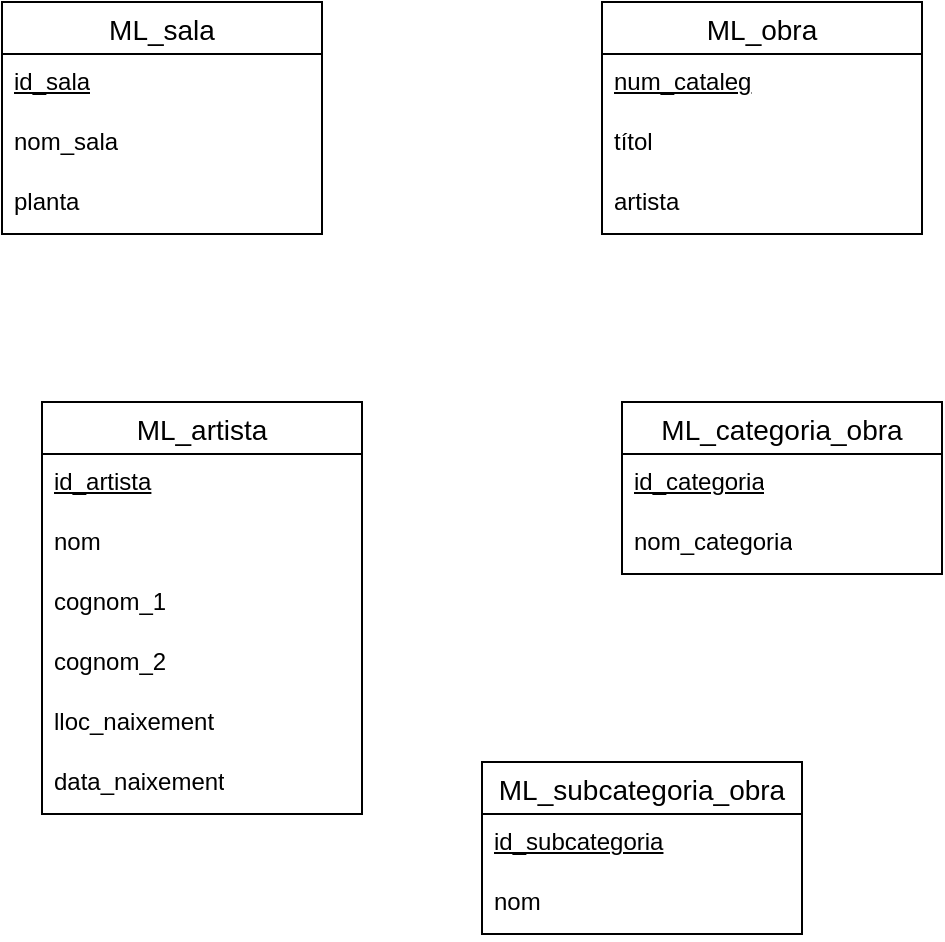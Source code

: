 <mxfile version="24.8.3">
  <diagram name="Pàgina-1" id="2MYZSKgYS-YBOU3WttR9">
    <mxGraphModel dx="1368" dy="788" grid="1" gridSize="10" guides="1" tooltips="1" connect="1" arrows="1" fold="1" page="1" pageScale="1" pageWidth="827" pageHeight="1169" math="0" shadow="0">
      <root>
        <mxCell id="0" />
        <mxCell id="1" parent="0" />
        <mxCell id="SH2_BlAndXMaVn3l2H9Y-1" value="ML_sala" style="swimlane;fontStyle=0;childLayout=stackLayout;horizontal=1;startSize=26;horizontalStack=0;resizeParent=1;resizeParentMax=0;resizeLast=0;collapsible=1;marginBottom=0;align=center;fontSize=14;" vertex="1" parent="1">
          <mxGeometry x="190" y="170" width="160" height="116" as="geometry" />
        </mxCell>
        <mxCell id="SH2_BlAndXMaVn3l2H9Y-2" value="&lt;u&gt;id_sala&lt;/u&gt;" style="text;strokeColor=none;fillColor=none;spacingLeft=4;spacingRight=4;overflow=hidden;rotatable=0;points=[[0,0.5],[1,0.5]];portConstraint=eastwest;fontSize=12;whiteSpace=wrap;html=1;" vertex="1" parent="SH2_BlAndXMaVn3l2H9Y-1">
          <mxGeometry y="26" width="160" height="30" as="geometry" />
        </mxCell>
        <mxCell id="SH2_BlAndXMaVn3l2H9Y-3" value="nom_sala" style="text;strokeColor=none;fillColor=none;spacingLeft=4;spacingRight=4;overflow=hidden;rotatable=0;points=[[0,0.5],[1,0.5]];portConstraint=eastwest;fontSize=12;whiteSpace=wrap;html=1;" vertex="1" parent="SH2_BlAndXMaVn3l2H9Y-1">
          <mxGeometry y="56" width="160" height="30" as="geometry" />
        </mxCell>
        <mxCell id="SH2_BlAndXMaVn3l2H9Y-4" value="planta" style="text;strokeColor=none;fillColor=none;spacingLeft=4;spacingRight=4;overflow=hidden;rotatable=0;points=[[0,0.5],[1,0.5]];portConstraint=eastwest;fontSize=12;whiteSpace=wrap;html=1;" vertex="1" parent="SH2_BlAndXMaVn3l2H9Y-1">
          <mxGeometry y="86" width="160" height="30" as="geometry" />
        </mxCell>
        <mxCell id="SH2_BlAndXMaVn3l2H9Y-9" value="ML_obra" style="swimlane;fontStyle=0;childLayout=stackLayout;horizontal=1;startSize=26;horizontalStack=0;resizeParent=1;resizeParentMax=0;resizeLast=0;collapsible=1;marginBottom=0;align=center;fontSize=14;" vertex="1" parent="1">
          <mxGeometry x="490" y="170" width="160" height="116" as="geometry" />
        </mxCell>
        <mxCell id="SH2_BlAndXMaVn3l2H9Y-10" value="&lt;u&gt;num_cataleg&lt;/u&gt;" style="text;strokeColor=none;fillColor=none;spacingLeft=4;spacingRight=4;overflow=hidden;rotatable=0;points=[[0,0.5],[1,0.5]];portConstraint=eastwest;fontSize=12;whiteSpace=wrap;html=1;" vertex="1" parent="SH2_BlAndXMaVn3l2H9Y-9">
          <mxGeometry y="26" width="160" height="30" as="geometry" />
        </mxCell>
        <mxCell id="SH2_BlAndXMaVn3l2H9Y-11" value="títol" style="text;strokeColor=none;fillColor=none;spacingLeft=4;spacingRight=4;overflow=hidden;rotatable=0;points=[[0,0.5],[1,0.5]];portConstraint=eastwest;fontSize=12;whiteSpace=wrap;html=1;" vertex="1" parent="SH2_BlAndXMaVn3l2H9Y-9">
          <mxGeometry y="56" width="160" height="30" as="geometry" />
        </mxCell>
        <mxCell id="SH2_BlAndXMaVn3l2H9Y-12" value="artista" style="text;strokeColor=none;fillColor=none;spacingLeft=4;spacingRight=4;overflow=hidden;rotatable=0;points=[[0,0.5],[1,0.5]];portConstraint=eastwest;fontSize=12;whiteSpace=wrap;html=1;" vertex="1" parent="SH2_BlAndXMaVn3l2H9Y-9">
          <mxGeometry y="86" width="160" height="30" as="geometry" />
        </mxCell>
        <mxCell id="SH2_BlAndXMaVn3l2H9Y-13" value="ML_categoria_obra" style="swimlane;fontStyle=0;childLayout=stackLayout;horizontal=1;startSize=26;horizontalStack=0;resizeParent=1;resizeParentMax=0;resizeLast=0;collapsible=1;marginBottom=0;align=center;fontSize=14;" vertex="1" parent="1">
          <mxGeometry x="500" y="370" width="160" height="86" as="geometry" />
        </mxCell>
        <mxCell id="SH2_BlAndXMaVn3l2H9Y-14" value="&lt;u&gt;id_categoria&lt;/u&gt;" style="text;strokeColor=none;fillColor=none;spacingLeft=4;spacingRight=4;overflow=hidden;rotatable=0;points=[[0,0.5],[1,0.5]];portConstraint=eastwest;fontSize=12;whiteSpace=wrap;html=1;" vertex="1" parent="SH2_BlAndXMaVn3l2H9Y-13">
          <mxGeometry y="26" width="160" height="30" as="geometry" />
        </mxCell>
        <mxCell id="SH2_BlAndXMaVn3l2H9Y-15" value="nom_categoria" style="text;strokeColor=none;fillColor=none;spacingLeft=4;spacingRight=4;overflow=hidden;rotatable=0;points=[[0,0.5],[1,0.5]];portConstraint=eastwest;fontSize=12;whiteSpace=wrap;html=1;" vertex="1" parent="SH2_BlAndXMaVn3l2H9Y-13">
          <mxGeometry y="56" width="160" height="30" as="geometry" />
        </mxCell>
        <mxCell id="SH2_BlAndXMaVn3l2H9Y-17" value="ML_artista" style="swimlane;fontStyle=0;childLayout=stackLayout;horizontal=1;startSize=26;horizontalStack=0;resizeParent=1;resizeParentMax=0;resizeLast=0;collapsible=1;marginBottom=0;align=center;fontSize=14;" vertex="1" parent="1">
          <mxGeometry x="210" y="370" width="160" height="206" as="geometry" />
        </mxCell>
        <mxCell id="SH2_BlAndXMaVn3l2H9Y-18" value="&lt;u&gt;id_artista&lt;/u&gt;" style="text;strokeColor=none;fillColor=none;spacingLeft=4;spacingRight=4;overflow=hidden;rotatable=0;points=[[0,0.5],[1,0.5]];portConstraint=eastwest;fontSize=12;whiteSpace=wrap;html=1;" vertex="1" parent="SH2_BlAndXMaVn3l2H9Y-17">
          <mxGeometry y="26" width="160" height="30" as="geometry" />
        </mxCell>
        <mxCell id="SH2_BlAndXMaVn3l2H9Y-19" value="nom" style="text;strokeColor=none;fillColor=none;spacingLeft=4;spacingRight=4;overflow=hidden;rotatable=0;points=[[0,0.5],[1,0.5]];portConstraint=eastwest;fontSize=12;whiteSpace=wrap;html=1;" vertex="1" parent="SH2_BlAndXMaVn3l2H9Y-17">
          <mxGeometry y="56" width="160" height="30" as="geometry" />
        </mxCell>
        <mxCell id="SH2_BlAndXMaVn3l2H9Y-20" value="cognom_1" style="text;strokeColor=none;fillColor=none;spacingLeft=4;spacingRight=4;overflow=hidden;rotatable=0;points=[[0,0.5],[1,0.5]];portConstraint=eastwest;fontSize=12;whiteSpace=wrap;html=1;" vertex="1" parent="SH2_BlAndXMaVn3l2H9Y-17">
          <mxGeometry y="86" width="160" height="30" as="geometry" />
        </mxCell>
        <mxCell id="SH2_BlAndXMaVn3l2H9Y-24" value="cognom_2" style="text;strokeColor=none;fillColor=none;spacingLeft=4;spacingRight=4;overflow=hidden;rotatable=0;points=[[0,0.5],[1,0.5]];portConstraint=eastwest;fontSize=12;whiteSpace=wrap;html=1;" vertex="1" parent="SH2_BlAndXMaVn3l2H9Y-17">
          <mxGeometry y="116" width="160" height="30" as="geometry" />
        </mxCell>
        <mxCell id="SH2_BlAndXMaVn3l2H9Y-23" value="lloc_naixement" style="text;strokeColor=none;fillColor=none;spacingLeft=4;spacingRight=4;overflow=hidden;rotatable=0;points=[[0,0.5],[1,0.5]];portConstraint=eastwest;fontSize=12;whiteSpace=wrap;html=1;" vertex="1" parent="SH2_BlAndXMaVn3l2H9Y-17">
          <mxGeometry y="146" width="160" height="30" as="geometry" />
        </mxCell>
        <mxCell id="SH2_BlAndXMaVn3l2H9Y-22" value="data_naixement" style="text;strokeColor=none;fillColor=none;spacingLeft=4;spacingRight=4;overflow=hidden;rotatable=0;points=[[0,0.5],[1,0.5]];portConstraint=eastwest;fontSize=12;whiteSpace=wrap;html=1;" vertex="1" parent="SH2_BlAndXMaVn3l2H9Y-17">
          <mxGeometry y="176" width="160" height="30" as="geometry" />
        </mxCell>
        <mxCell id="SH2_BlAndXMaVn3l2H9Y-25" value="ML_subcategoria_obra" style="swimlane;fontStyle=0;childLayout=stackLayout;horizontal=1;startSize=26;horizontalStack=0;resizeParent=1;resizeParentMax=0;resizeLast=0;collapsible=1;marginBottom=0;align=center;fontSize=14;" vertex="1" parent="1">
          <mxGeometry x="430" y="550" width="160" height="86" as="geometry" />
        </mxCell>
        <mxCell id="SH2_BlAndXMaVn3l2H9Y-26" value="&lt;u&gt;id_subcategoria&lt;/u&gt;" style="text;strokeColor=none;fillColor=none;spacingLeft=4;spacingRight=4;overflow=hidden;rotatable=0;points=[[0,0.5],[1,0.5]];portConstraint=eastwest;fontSize=12;whiteSpace=wrap;html=1;" vertex="1" parent="SH2_BlAndXMaVn3l2H9Y-25">
          <mxGeometry y="26" width="160" height="30" as="geometry" />
        </mxCell>
        <mxCell id="SH2_BlAndXMaVn3l2H9Y-27" value="nom" style="text;strokeColor=none;fillColor=none;spacingLeft=4;spacingRight=4;overflow=hidden;rotatable=0;points=[[0,0.5],[1,0.5]];portConstraint=eastwest;fontSize=12;whiteSpace=wrap;html=1;" vertex="1" parent="SH2_BlAndXMaVn3l2H9Y-25">
          <mxGeometry y="56" width="160" height="30" as="geometry" />
        </mxCell>
      </root>
    </mxGraphModel>
  </diagram>
</mxfile>
